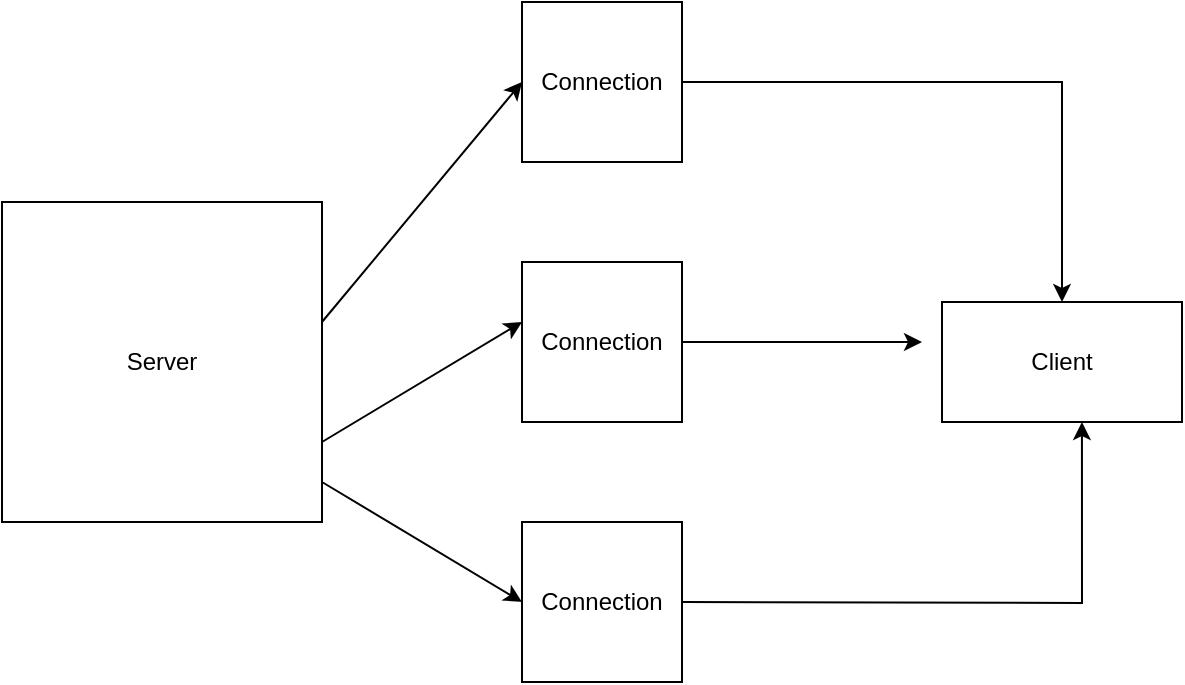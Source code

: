 <mxfile version="21.6.1" type="github">
  <diagram name="Page-1" id="RQDwMZhb76RqrW_FVvwn">
    <mxGraphModel dx="1379" dy="908" grid="1" gridSize="10" guides="1" tooltips="1" connect="1" arrows="1" fold="1" page="1" pageScale="1" pageWidth="850" pageHeight="1100" math="0" shadow="0">
      <root>
        <mxCell id="0" />
        <mxCell id="1" parent="0" />
        <mxCell id="NBgs3L3ys3uCXVHcu4_S-1" value="Server" style="whiteSpace=wrap;html=1;aspect=fixed;" vertex="1" parent="1">
          <mxGeometry x="80" y="220" width="160" height="160" as="geometry" />
        </mxCell>
        <mxCell id="NBgs3L3ys3uCXVHcu4_S-3" value="" style="endArrow=classic;html=1;rounded=0;exitX=1;exitY=0.75;exitDx=0;exitDy=0;entryX=0;entryY=0.5;entryDx=0;entryDy=0;" edge="1" parent="1" source="NBgs3L3ys3uCXVHcu4_S-1">
          <mxGeometry width="50" height="50" relative="1" as="geometry">
            <mxPoint x="310" y="320" as="sourcePoint" />
            <mxPoint x="340" y="280" as="targetPoint" />
          </mxGeometry>
        </mxCell>
        <mxCell id="NBgs3L3ys3uCXVHcu4_S-14" value="" style="edgeStyle=orthogonalEdgeStyle;rounded=0;orthogonalLoop=1;jettySize=auto;html=1;" edge="1" parent="1" source="NBgs3L3ys3uCXVHcu4_S-4" target="NBgs3L3ys3uCXVHcu4_S-13">
          <mxGeometry relative="1" as="geometry" />
        </mxCell>
        <mxCell id="NBgs3L3ys3uCXVHcu4_S-4" value="Connection" style="whiteSpace=wrap;html=1;aspect=fixed;" vertex="1" parent="1">
          <mxGeometry x="340" y="120" width="80" height="80" as="geometry" />
        </mxCell>
        <mxCell id="NBgs3L3ys3uCXVHcu4_S-8" value="" style="endArrow=classic;html=1;rounded=0;exitX=1;exitY=0.75;exitDx=0;exitDy=0;entryX=0;entryY=0.5;entryDx=0;entryDy=0;" edge="1" parent="1" target="NBgs3L3ys3uCXVHcu4_S-4">
          <mxGeometry width="50" height="50" relative="1" as="geometry">
            <mxPoint x="240" y="280" as="sourcePoint" />
            <mxPoint x="440" y="280" as="targetPoint" />
          </mxGeometry>
        </mxCell>
        <mxCell id="NBgs3L3ys3uCXVHcu4_S-10" value="" style="endArrow=classic;html=1;rounded=0;exitX=1;exitY=0.75;exitDx=0;exitDy=0;entryX=0;entryY=0.5;entryDx=0;entryDy=0;" edge="1" parent="1">
          <mxGeometry width="50" height="50" relative="1" as="geometry">
            <mxPoint x="240" y="360" as="sourcePoint" />
            <mxPoint x="340" y="420" as="targetPoint" />
          </mxGeometry>
        </mxCell>
        <mxCell id="NBgs3L3ys3uCXVHcu4_S-11" value="Connection" style="whiteSpace=wrap;html=1;aspect=fixed;" vertex="1" parent="1">
          <mxGeometry x="340" y="250" width="80" height="80" as="geometry" />
        </mxCell>
        <mxCell id="NBgs3L3ys3uCXVHcu4_S-12" value="Connection" style="whiteSpace=wrap;html=1;aspect=fixed;" vertex="1" parent="1">
          <mxGeometry x="340" y="380" width="80" height="80" as="geometry" />
        </mxCell>
        <mxCell id="NBgs3L3ys3uCXVHcu4_S-13" value="Client" style="whiteSpace=wrap;html=1;" vertex="1" parent="1">
          <mxGeometry x="550" y="270" width="120" height="60" as="geometry" />
        </mxCell>
        <mxCell id="NBgs3L3ys3uCXVHcu4_S-15" value="" style="edgeStyle=orthogonalEdgeStyle;rounded=0;orthogonalLoop=1;jettySize=auto;html=1;" edge="1" parent="1">
          <mxGeometry relative="1" as="geometry">
            <mxPoint x="420" y="290" as="sourcePoint" />
            <mxPoint x="540" y="290" as="targetPoint" />
          </mxGeometry>
        </mxCell>
        <mxCell id="NBgs3L3ys3uCXVHcu4_S-16" value="" style="edgeStyle=orthogonalEdgeStyle;rounded=0;orthogonalLoop=1;jettySize=auto;html=1;entryX=0.583;entryY=1;entryDx=0;entryDy=0;entryPerimeter=0;" edge="1" parent="1" target="NBgs3L3ys3uCXVHcu4_S-13">
          <mxGeometry relative="1" as="geometry">
            <mxPoint x="420" y="420" as="sourcePoint" />
            <mxPoint x="610" y="530" as="targetPoint" />
          </mxGeometry>
        </mxCell>
      </root>
    </mxGraphModel>
  </diagram>
</mxfile>
